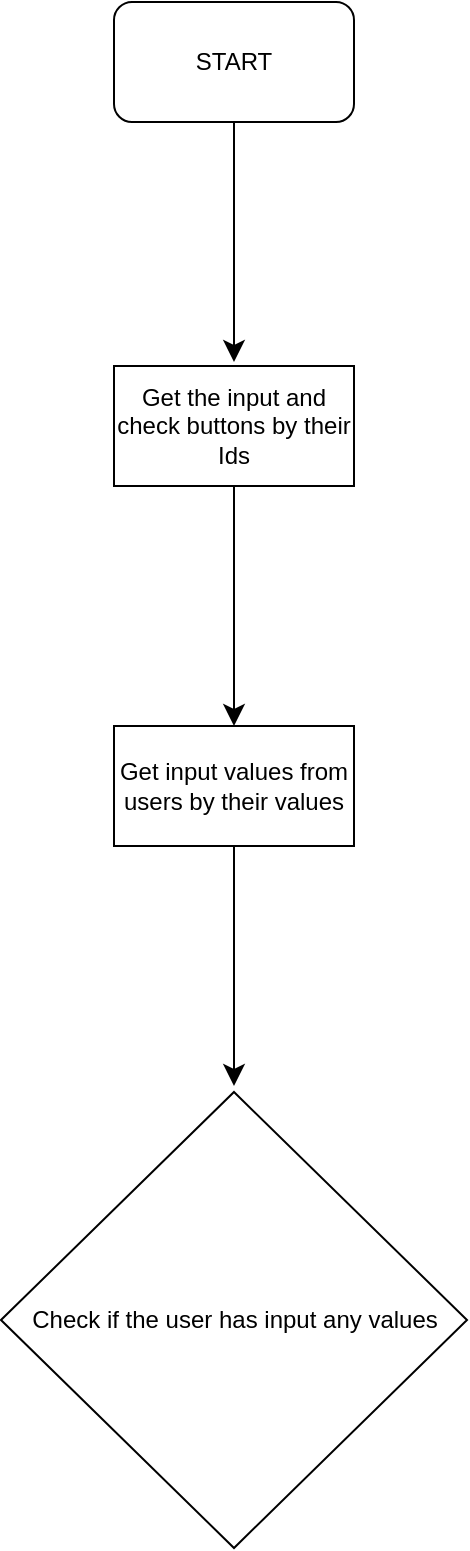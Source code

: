 <mxfile version="24.8.3">
  <diagram name="Page-1" id="-tBSrYwLIq8ia1vciQEy">
    <mxGraphModel dx="826" dy="851" grid="0" gridSize="10" guides="1" tooltips="1" connect="1" arrows="1" fold="1" page="0" pageScale="1" pageWidth="850" pageHeight="1100" math="0" shadow="0">
      <root>
        <mxCell id="0" />
        <mxCell id="1" parent="0" />
        <mxCell id="V9aO5_16hADCCEbci3v--3" value="" style="edgeStyle=none;curved=1;rounded=0;orthogonalLoop=1;jettySize=auto;html=1;fontSize=12;startSize=8;endSize=8;" edge="1" parent="1" source="V9aO5_16hADCCEbci3v--1">
          <mxGeometry relative="1" as="geometry">
            <mxPoint x="207" y="156" as="targetPoint" />
          </mxGeometry>
        </mxCell>
        <mxCell id="V9aO5_16hADCCEbci3v--1" value="START" style="rounded=1;whiteSpace=wrap;html=1;" vertex="1" parent="1">
          <mxGeometry x="147" y="-24" width="120" height="60" as="geometry" />
        </mxCell>
        <mxCell id="V9aO5_16hADCCEbci3v--6" value="" style="edgeStyle=none;curved=1;rounded=0;orthogonalLoop=1;jettySize=auto;html=1;fontSize=12;startSize=8;endSize=8;" edge="1" parent="1" source="V9aO5_16hADCCEbci3v--4" target="V9aO5_16hADCCEbci3v--5">
          <mxGeometry relative="1" as="geometry" />
        </mxCell>
        <mxCell id="V9aO5_16hADCCEbci3v--4" value="Get the input and check buttons by their Ids" style="rounded=0;whiteSpace=wrap;html=1;" vertex="1" parent="1">
          <mxGeometry x="147" y="158" width="120" height="60" as="geometry" />
        </mxCell>
        <mxCell id="V9aO5_16hADCCEbci3v--8" value="" style="edgeStyle=none;curved=1;rounded=0;orthogonalLoop=1;jettySize=auto;html=1;fontSize=12;startSize=8;endSize=8;" edge="1" parent="1" source="V9aO5_16hADCCEbci3v--5">
          <mxGeometry relative="1" as="geometry">
            <mxPoint x="207" y="518" as="targetPoint" />
          </mxGeometry>
        </mxCell>
        <mxCell id="V9aO5_16hADCCEbci3v--5" value="Get input values from users by their values" style="rounded=0;whiteSpace=wrap;html=1;" vertex="1" parent="1">
          <mxGeometry x="147" y="338" width="120" height="60" as="geometry" />
        </mxCell>
        <mxCell id="V9aO5_16hADCCEbci3v--9" value="Check if the user has input any values" style="rhombus;whiteSpace=wrap;html=1;" vertex="1" parent="1">
          <mxGeometry x="90.5" y="521" width="233" height="228" as="geometry" />
        </mxCell>
      </root>
    </mxGraphModel>
  </diagram>
</mxfile>
